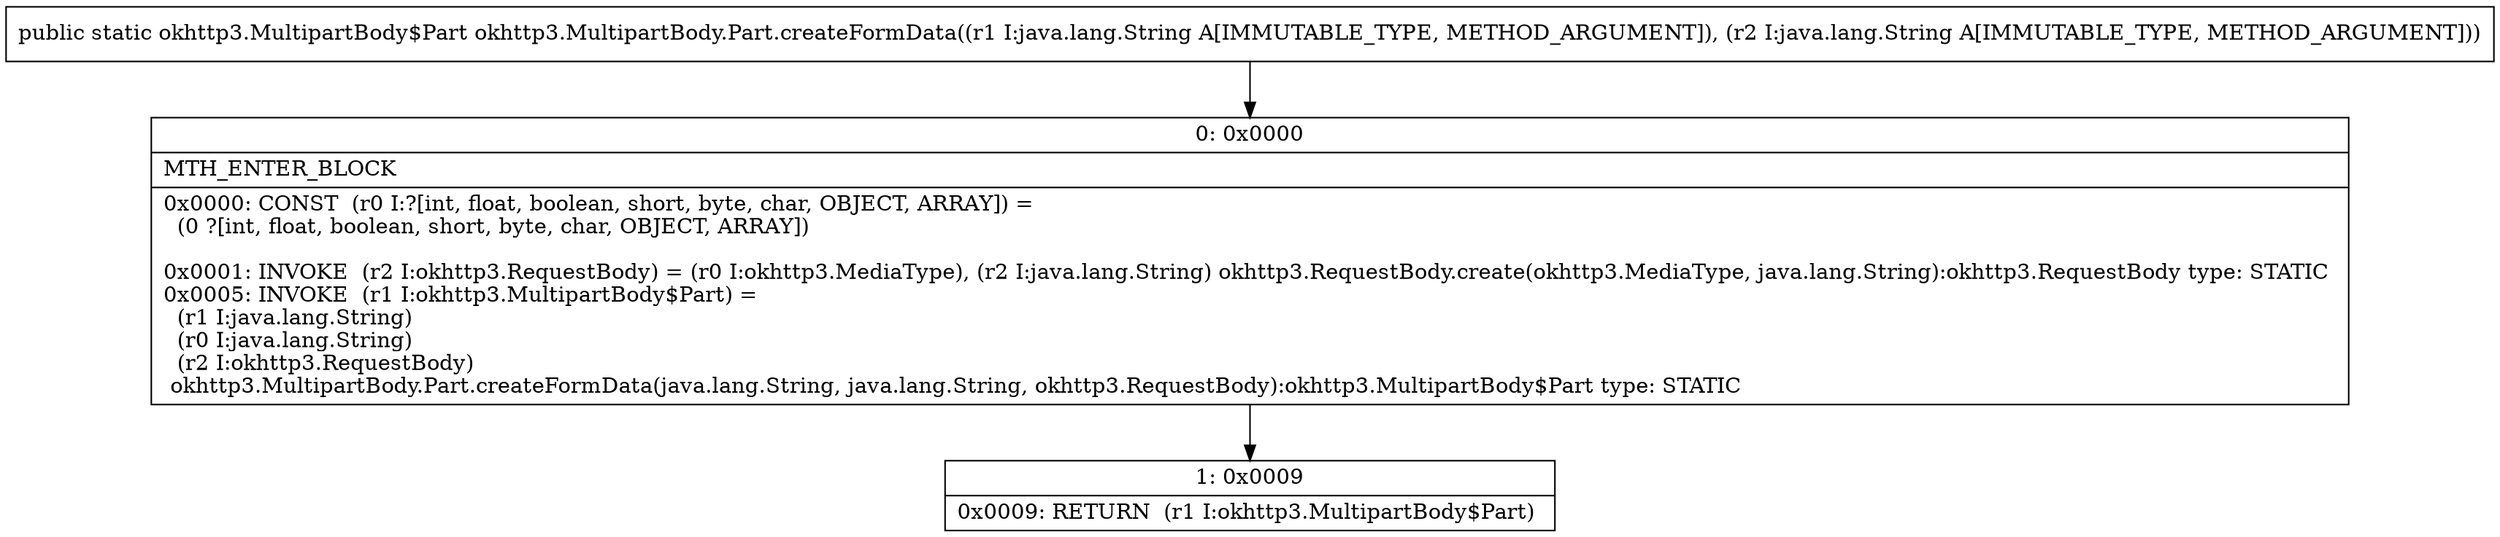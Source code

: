 digraph "CFG forokhttp3.MultipartBody.Part.createFormData(Ljava\/lang\/String;Ljava\/lang\/String;)Lokhttp3\/MultipartBody$Part;" {
Node_0 [shape=record,label="{0\:\ 0x0000|MTH_ENTER_BLOCK\l|0x0000: CONST  (r0 I:?[int, float, boolean, short, byte, char, OBJECT, ARRAY]) = \l  (0 ?[int, float, boolean, short, byte, char, OBJECT, ARRAY])\l \l0x0001: INVOKE  (r2 I:okhttp3.RequestBody) = (r0 I:okhttp3.MediaType), (r2 I:java.lang.String) okhttp3.RequestBody.create(okhttp3.MediaType, java.lang.String):okhttp3.RequestBody type: STATIC \l0x0005: INVOKE  (r1 I:okhttp3.MultipartBody$Part) = \l  (r1 I:java.lang.String)\l  (r0 I:java.lang.String)\l  (r2 I:okhttp3.RequestBody)\l okhttp3.MultipartBody.Part.createFormData(java.lang.String, java.lang.String, okhttp3.RequestBody):okhttp3.MultipartBody$Part type: STATIC \l}"];
Node_1 [shape=record,label="{1\:\ 0x0009|0x0009: RETURN  (r1 I:okhttp3.MultipartBody$Part) \l}"];
MethodNode[shape=record,label="{public static okhttp3.MultipartBody$Part okhttp3.MultipartBody.Part.createFormData((r1 I:java.lang.String A[IMMUTABLE_TYPE, METHOD_ARGUMENT]), (r2 I:java.lang.String A[IMMUTABLE_TYPE, METHOD_ARGUMENT])) }"];
MethodNode -> Node_0;
Node_0 -> Node_1;
}


